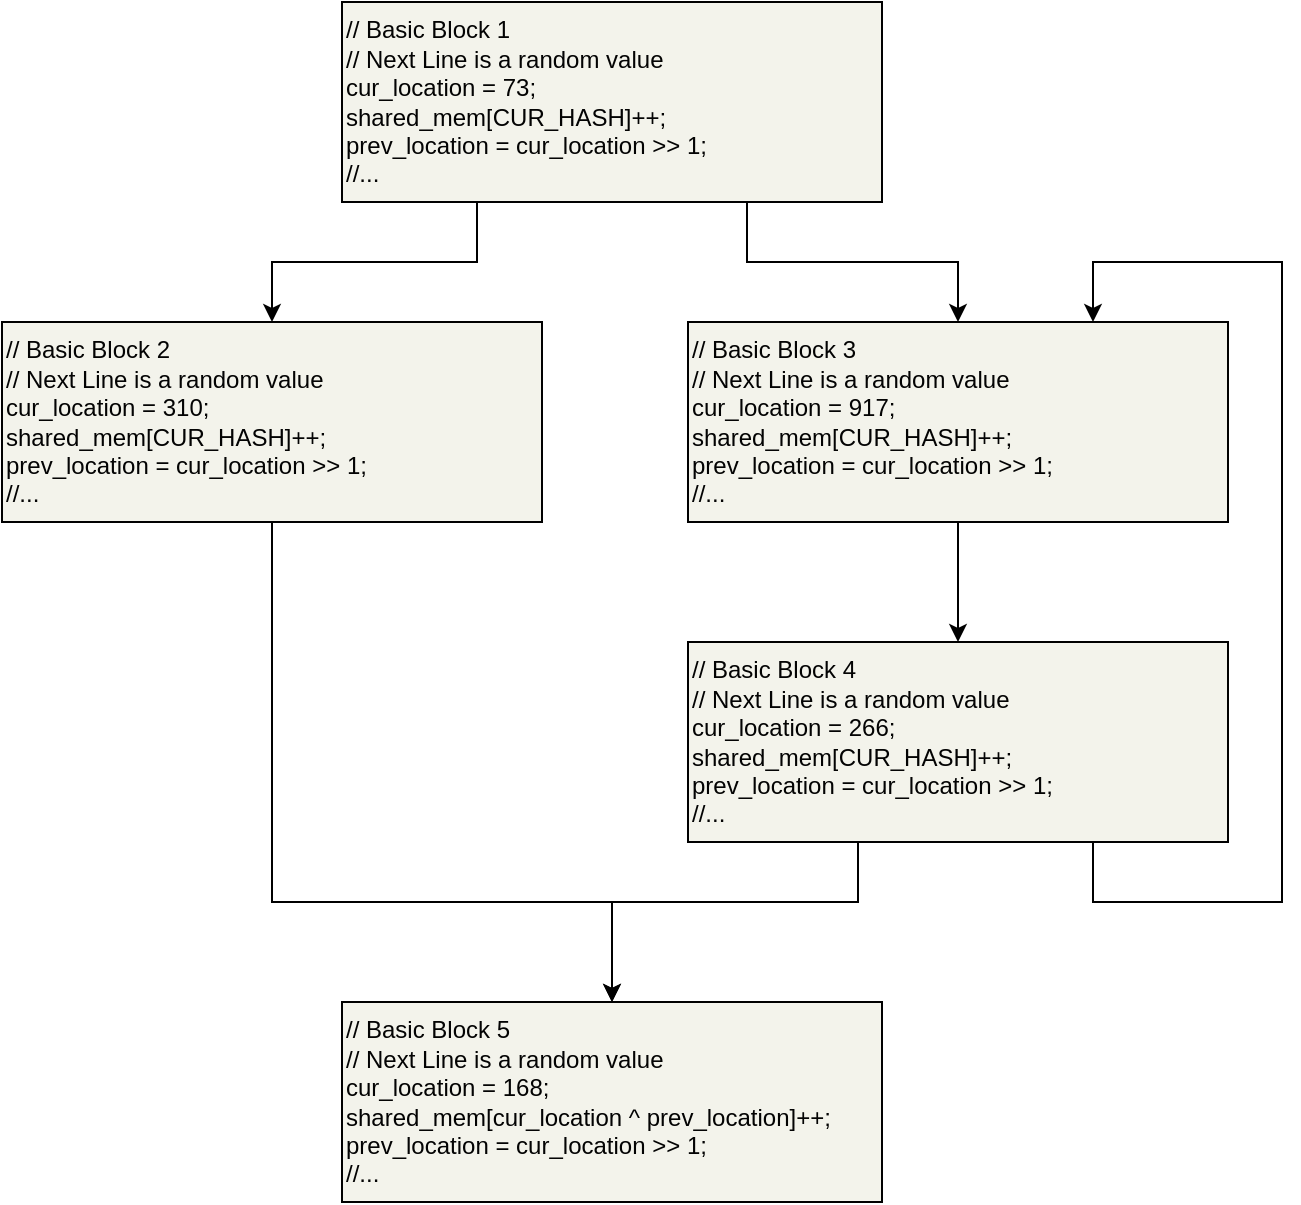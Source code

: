 <mxfile pages="1">
    <diagram id="Ex9nssdTxlT7TpCbuSto" name="Page-1">
        <mxGraphModel dx="826" dy="640" grid="1" gridSize="10" guides="1" tooltips="1" connect="1" arrows="1" fold="1" page="1" pageScale="1" pageWidth="827" pageHeight="1169" math="0" shadow="0">
            <root>
                <mxCell id="0"/>
                <mxCell id="1" parent="0"/>
                <mxCell id="2" style="edgeStyle=orthogonalEdgeStyle;rounded=0;orthogonalLoop=1;jettySize=auto;html=1;exitX=0.25;exitY=1;exitDx=0;exitDy=0;entryX=0.5;entryY=0;entryDx=0;entryDy=0;" edge="1" parent="1" source="rp97ohG0JGLd58k4tToJ-1" target="rp97ohG0JGLd58k4tToJ-2">
                    <mxGeometry relative="1" as="geometry"/>
                </mxCell>
                <mxCell id="3" style="edgeStyle=orthogonalEdgeStyle;rounded=0;orthogonalLoop=1;jettySize=auto;html=1;exitX=0.75;exitY=1;exitDx=0;exitDy=0;entryX=0.5;entryY=0;entryDx=0;entryDy=0;" edge="1" parent="1" source="rp97ohG0JGLd58k4tToJ-1" target="rp97ohG0JGLd58k4tToJ-3">
                    <mxGeometry relative="1" as="geometry"/>
                </mxCell>
                <mxCell id="rp97ohG0JGLd58k4tToJ-1" value="&lt;span style=&quot;background-color: rgb(243 , 243 , 235)&quot;&gt;&lt;font color=&quot;#030303&quot;&gt;// Basic Block 1&lt;br&gt;// Next Line is a random value&lt;br&gt;cur_location = 73; &lt;br&gt;shared_mem[&lt;/font&gt;&lt;/span&gt;&lt;span style=&quot;color: rgb(3 , 3 , 3) ; background-color: rgb(243 , 243 , 235)&quot;&gt;CUR_HASH&lt;/span&gt;&lt;span style=&quot;background-color: rgb(243 , 243 , 235)&quot;&gt;&lt;font color=&quot;#030303&quot;&gt;]++;&lt;br&gt;prev_location = cur_location &amp;gt;&amp;gt; 1;&lt;br&gt;//...&lt;/font&gt;&lt;br&gt;&lt;/span&gt;" style="rounded=0;whiteSpace=wrap;html=1;align=left;background-color=rgb(243, 243, 235);fillColor=#f3f3eb;" parent="1" vertex="1">
                    <mxGeometry x="240" y="40" width="270" height="100" as="geometry"/>
                </mxCell>
                <mxCell id="5" style="edgeStyle=orthogonalEdgeStyle;rounded=0;orthogonalLoop=1;jettySize=auto;html=1;exitX=0.5;exitY=1;exitDx=0;exitDy=0;entryX=0.5;entryY=0;entryDx=0;entryDy=0;" edge="1" parent="1" source="rp97ohG0JGLd58k4tToJ-2" target="rp97ohG0JGLd58k4tToJ-5">
                    <mxGeometry relative="1" as="geometry">
                        <Array as="points">
                            <mxPoint x="205" y="490"/>
                            <mxPoint x="375" y="490"/>
                        </Array>
                    </mxGeometry>
                </mxCell>
                <mxCell id="rp97ohG0JGLd58k4tToJ-2" value="&lt;font color=&quot;#030303&quot;&gt;&lt;span style=&quot;background-color: rgb(243 , 243 , 235)&quot;&gt;// Basic Block 2&lt;br&gt;&lt;/span&gt;&lt;span style=&quot;background-color: rgb(243 , 243 , 235)&quot;&gt;// Next Line is a random value&lt;br&gt;&lt;/span&gt;&lt;/font&gt;&lt;span style=&quot;background-color: rgb(243 , 243 , 235)&quot;&gt;&lt;font color=&quot;#030303&quot;&gt;cur_location = 310; &lt;br&gt;shared_mem[CUR_HASH]++;&lt;br&gt;prev_location = cur_location &amp;gt;&amp;gt; 1;&lt;br&gt;//...&lt;/font&gt;&lt;br&gt;&lt;/span&gt;" style="rounded=0;whiteSpace=wrap;html=1;align=left;background-color=rgb(243, 243, 235);fillColor=#f3f3eb;" parent="1" vertex="1">
                    <mxGeometry x="70" y="200" width="270" height="100" as="geometry"/>
                </mxCell>
                <mxCell id="4" style="edgeStyle=orthogonalEdgeStyle;rounded=0;orthogonalLoop=1;jettySize=auto;html=1;exitX=0.5;exitY=1;exitDx=0;exitDy=0;entryX=0.5;entryY=0;entryDx=0;entryDy=0;" edge="1" parent="1" source="rp97ohG0JGLd58k4tToJ-3" target="rp97ohG0JGLd58k4tToJ-4">
                    <mxGeometry relative="1" as="geometry"/>
                </mxCell>
                <mxCell id="rp97ohG0JGLd58k4tToJ-3" value="&lt;font color=&quot;#030303&quot;&gt;&lt;span style=&quot;background-color: rgb(243 , 243 , 235)&quot;&gt;// Basic Block 3&lt;br&gt;&lt;/span&gt;&lt;span style=&quot;background-color: rgb(243 , 243 , 235)&quot;&gt;// Next Line is a random value&lt;/span&gt;&lt;/font&gt;&lt;span style=&quot;background-color: rgb(243 , 243 , 235)&quot;&gt;&lt;font color=&quot;#030303&quot;&gt;&lt;br&gt;cur_location = 917; &lt;br&gt;shared_mem[&lt;/font&gt;&lt;/span&gt;&lt;span style=&quot;color: rgb(3 , 3 , 3) ; background-color: rgb(243 , 243 , 235)&quot;&gt;CUR_HASH&lt;/span&gt;&lt;span style=&quot;background-color: rgb(243 , 243 , 235)&quot;&gt;&lt;font color=&quot;#030303&quot;&gt;]++;&lt;br&gt;prev_location = cur_location &amp;gt;&amp;gt; 1;&lt;br&gt;//...&lt;/font&gt;&lt;br&gt;&lt;/span&gt;" style="rounded=0;whiteSpace=wrap;html=1;align=left;background-color=rgb(243, 243, 235);fillColor=#f3f3eb;" parent="1" vertex="1">
                    <mxGeometry x="413" y="200" width="270" height="100" as="geometry"/>
                </mxCell>
                <mxCell id="6" style="edgeStyle=orthogonalEdgeStyle;rounded=0;orthogonalLoop=1;jettySize=auto;html=1;exitX=0.75;exitY=1;exitDx=0;exitDy=0;entryX=0.75;entryY=0;entryDx=0;entryDy=0;" edge="1" parent="1" source="rp97ohG0JGLd58k4tToJ-4" target="rp97ohG0JGLd58k4tToJ-3">
                    <mxGeometry relative="1" as="geometry">
                        <Array as="points">
                            <mxPoint x="616" y="490"/>
                            <mxPoint x="710" y="490"/>
                            <mxPoint x="710" y="170"/>
                            <mxPoint x="616" y="170"/>
                        </Array>
                    </mxGeometry>
                </mxCell>
                <mxCell id="7" style="edgeStyle=orthogonalEdgeStyle;rounded=0;orthogonalLoop=1;jettySize=auto;html=1;exitX=0.25;exitY=1;exitDx=0;exitDy=0;entryX=0.5;entryY=0;entryDx=0;entryDy=0;" edge="1" parent="1" source="rp97ohG0JGLd58k4tToJ-4" target="rp97ohG0JGLd58k4tToJ-5">
                    <mxGeometry relative="1" as="geometry">
                        <Array as="points">
                            <mxPoint x="498" y="490"/>
                            <mxPoint x="375" y="490"/>
                        </Array>
                    </mxGeometry>
                </mxCell>
                <mxCell id="rp97ohG0JGLd58k4tToJ-4" value="&lt;font color=&quot;#030303&quot;&gt;&lt;span style=&quot;background-color: rgb(243 , 243 , 235)&quot;&gt;// Basic Block 4&lt;br&gt;&lt;/span&gt;&lt;span style=&quot;background-color: rgb(243 , 243 , 235)&quot;&gt;// Next Line is a random value&lt;/span&gt;&lt;/font&gt;&lt;span style=&quot;background-color: rgb(243 , 243 , 235)&quot;&gt;&lt;font color=&quot;#030303&quot;&gt;&lt;br&gt;cur_location = 266; &lt;br&gt;shared_mem[&lt;/font&gt;&lt;/span&gt;&lt;span style=&quot;color: rgb(3 , 3 , 3) ; background-color: rgb(243 , 243 , 235)&quot;&gt;CUR_HASH&lt;/span&gt;&lt;span style=&quot;background-color: rgb(243 , 243 , 235)&quot;&gt;&lt;font color=&quot;#030303&quot;&gt;]++;&lt;br&gt;prev_location = cur_location &amp;gt;&amp;gt; 1;&lt;br&gt;//...&lt;/font&gt;&lt;br&gt;&lt;/span&gt;" style="rounded=0;whiteSpace=wrap;html=1;align=left;background-color=rgb(243, 243, 235);fillColor=#f3f3eb;" parent="1" vertex="1">
                    <mxGeometry x="413" y="360" width="270" height="100" as="geometry"/>
                </mxCell>
                <mxCell id="rp97ohG0JGLd58k4tToJ-5" value="&lt;font color=&quot;#030303&quot;&gt;&lt;span style=&quot;background-color: rgb(243 , 243 , 235)&quot;&gt;// Basic Block 5&lt;br&gt;&lt;/span&gt;&lt;span style=&quot;background-color: rgb(243 , 243 , 235)&quot;&gt;// Next Line is a random value&lt;/span&gt;&lt;/font&gt;&lt;span style=&quot;background-color: rgb(243 , 243 , 235)&quot;&gt;&lt;font color=&quot;#030303&quot;&gt;&lt;br&gt;cur_location = 168; &lt;br&gt;shared_mem[cur_location ^ prev_location]++;&lt;br&gt;prev_location = cur_location &amp;gt;&amp;gt; 1;&lt;br&gt;//...&lt;/font&gt;&lt;br&gt;&lt;/span&gt;" style="rounded=0;whiteSpace=wrap;html=1;align=left;background-color=rgb(243, 243, 235);fillColor=#f3f3eb;" parent="1" vertex="1">
                    <mxGeometry x="240" y="540" width="270" height="100" as="geometry"/>
                </mxCell>
            </root>
        </mxGraphModel>
    </diagram>
</mxfile>